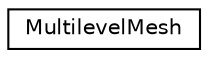 digraph "Graphical Class Hierarchy"
{
 // LATEX_PDF_SIZE
  edge [fontname="Helvetica",fontsize="10",labelfontname="Helvetica",labelfontsize="10"];
  node [fontname="Helvetica",fontsize="10",shape=record];
  rankdir="LR";
  Node0 [label="MultilevelMesh",height=0.2,width=0.4,color="black", fillcolor="white", style="filled",URL="$d6/d8b/structMultilevelMesh.html",tooltip=" "];
}
